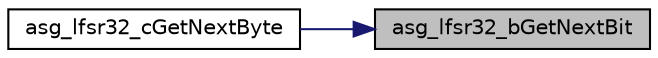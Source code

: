 digraph "asg_lfsr32_bGetNextBit"
{
 // INTERACTIVE_SVG=YES
 // LATEX_PDF_SIZE
  bgcolor="transparent";
  edge [fontname="Helvetica",fontsize="10",labelfontname="Helvetica",labelfontsize="10"];
  node [fontname="Helvetica",fontsize="10",shape=record];
  rankdir="RL";
  Node1 [label="asg_lfsr32_bGetNextBit",height=0.2,width=0.4,color="black", fillcolor="grey75", style="filled", fontcolor="black",tooltip="Get the next bit in the ASG32 pseudo random binary sequence."];
  Node1 -> Node2 [dir="back",color="midnightblue",fontsize="10",style="solid",fontname="Helvetica"];
  Node2 [label="asg_lfsr32_cGetNextByte",height=0.2,width=0.4,color="black",URL="$asg_8c.html#adeb7b5e1c7be87663b7654b23dea5b6a",tooltip="Get the next byte in the ASG32 pseudo random binary sequence."];
}
